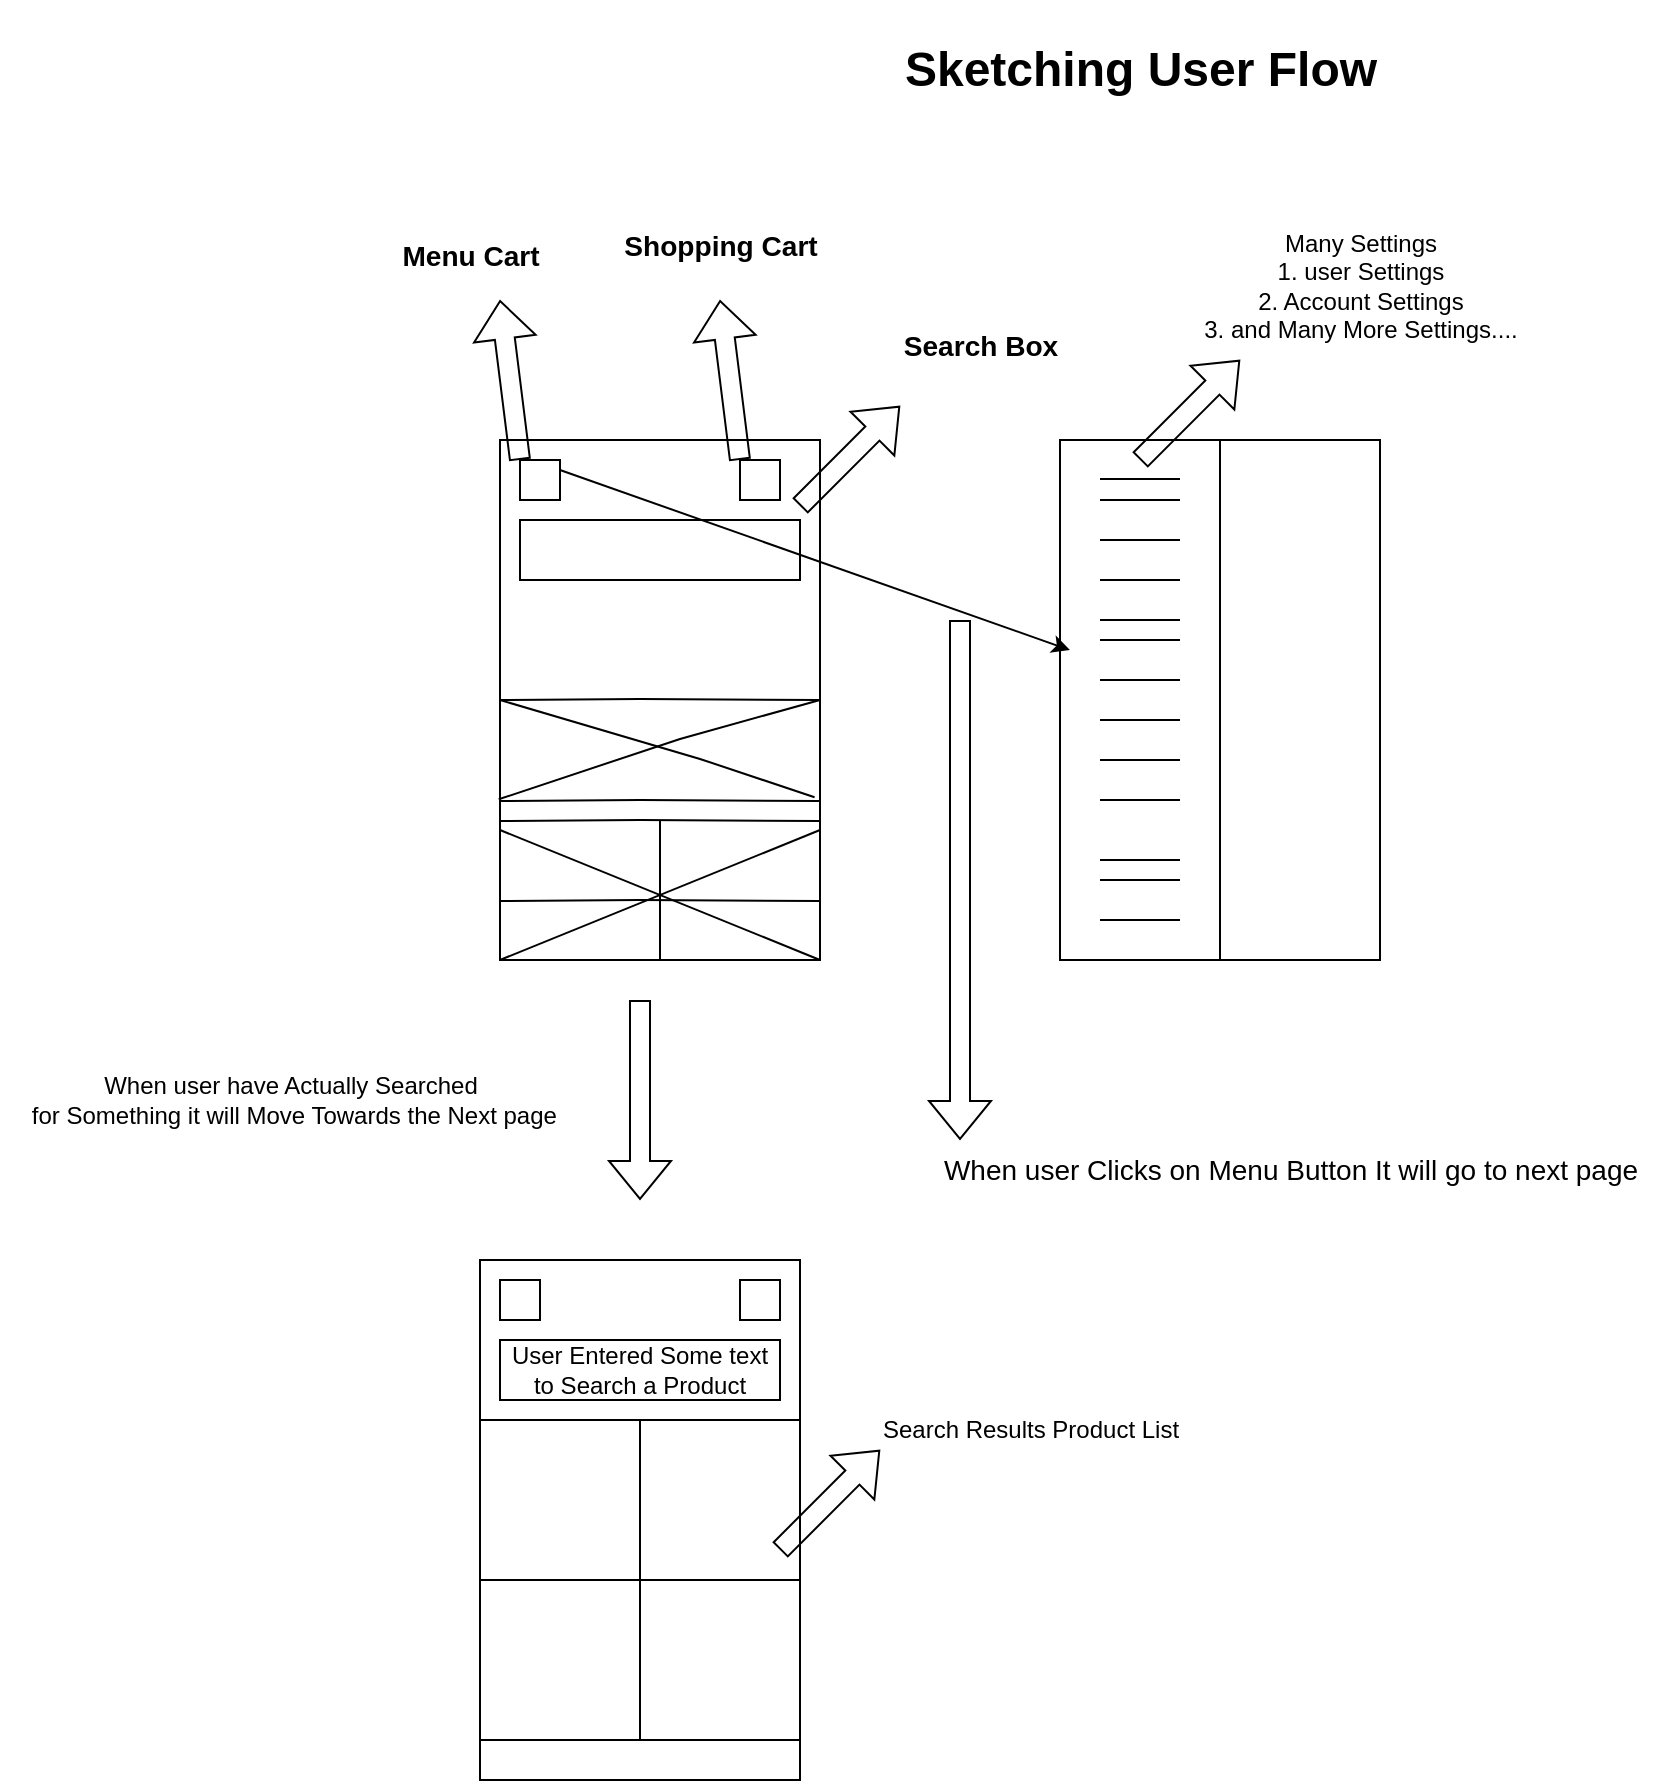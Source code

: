 <mxfile version="26.0.6">
  <diagram name="Page-1" id="hyJgFCHCDeji8TDfh1BZ">
    <mxGraphModel dx="4049" dy="1103" grid="1" gridSize="10" guides="1" tooltips="1" connect="1" arrows="1" fold="1" page="1" pageScale="1" pageWidth="2000" pageHeight="2000" math="0" shadow="0">
      <root>
        <mxCell id="0" />
        <mxCell id="1" parent="0" />
        <mxCell id="HOKdd1KIGp4I5RpGJCPn-2" value="&lt;h1&gt;Sketching User Flow&lt;/h1&gt;" style="text;html=1;align=center;verticalAlign=middle;resizable=0;points=[];autosize=1;strokeColor=none;fillColor=none;" vertex="1" parent="1">
          <mxGeometry x="270" y="20" width="260" height="70" as="geometry" />
        </mxCell>
        <mxCell id="HOKdd1KIGp4I5RpGJCPn-5" value="" style="rounded=0;whiteSpace=wrap;html=1;" vertex="1" parent="1">
          <mxGeometry x="80" y="240" width="160" height="260" as="geometry" />
        </mxCell>
        <mxCell id="HOKdd1KIGp4I5RpGJCPn-6" value="" style="endArrow=none;html=1;rounded=0;entryX=1;entryY=0.5;entryDx=0;entryDy=0;exitX=0;exitY=0.5;exitDx=0;exitDy=0;" edge="1" parent="1" source="HOKdd1KIGp4I5RpGJCPn-5" target="HOKdd1KIGp4I5RpGJCPn-5">
          <mxGeometry width="50" height="50" relative="1" as="geometry">
            <mxPoint x="110" y="369.47" as="sourcePoint" />
            <mxPoint x="190" y="369.47" as="targetPoint" />
            <Array as="points">
              <mxPoint x="150" y="369.47" />
            </Array>
          </mxGeometry>
        </mxCell>
        <mxCell id="HOKdd1KIGp4I5RpGJCPn-7" value="" style="endArrow=none;html=1;rounded=0;entryX=1;entryY=0.5;entryDx=0;entryDy=0;exitX=0;exitY=0.5;exitDx=0;exitDy=0;" edge="1" parent="1">
          <mxGeometry width="50" height="50" relative="1" as="geometry">
            <mxPoint x="80" y="420.53" as="sourcePoint" />
            <mxPoint x="240" y="420.53" as="targetPoint" />
            <Array as="points">
              <mxPoint x="150" y="420" />
            </Array>
          </mxGeometry>
        </mxCell>
        <mxCell id="HOKdd1KIGp4I5RpGJCPn-8" value="" style="endArrow=none;html=1;rounded=0;entryX=1;entryY=0.5;entryDx=0;entryDy=0;exitX=-0.004;exitY=0.691;exitDx=0;exitDy=0;exitPerimeter=0;" edge="1" parent="1" source="HOKdd1KIGp4I5RpGJCPn-5" target="HOKdd1KIGp4I5RpGJCPn-5">
          <mxGeometry width="50" height="50" relative="1" as="geometry">
            <mxPoint x="100" y="390" as="sourcePoint" />
            <mxPoint x="260" y="390" as="targetPoint" />
            <Array as="points">
              <mxPoint x="170" y="389.47" />
            </Array>
          </mxGeometry>
        </mxCell>
        <mxCell id="HOKdd1KIGp4I5RpGJCPn-9" value="" style="endArrow=none;html=1;rounded=0;entryX=0.983;entryY=0.687;entryDx=0;entryDy=0;exitX=0;exitY=0.5;exitDx=0;exitDy=0;entryPerimeter=0;" edge="1" parent="1" source="HOKdd1KIGp4I5RpGJCPn-5" target="HOKdd1KIGp4I5RpGJCPn-5">
          <mxGeometry width="50" height="50" relative="1" as="geometry">
            <mxPoint x="110" y="400" as="sourcePoint" />
            <mxPoint x="270" y="400" as="targetPoint" />
            <Array as="points">
              <mxPoint x="180" y="399.47" />
            </Array>
          </mxGeometry>
        </mxCell>
        <mxCell id="HOKdd1KIGp4I5RpGJCPn-10" value="" style="endArrow=none;html=1;rounded=0;entryX=1;entryY=0.5;entryDx=0;entryDy=0;exitX=0;exitY=0.5;exitDx=0;exitDy=0;" edge="1" parent="1">
          <mxGeometry width="50" height="50" relative="1" as="geometry">
            <mxPoint x="80" y="430.53" as="sourcePoint" />
            <mxPoint x="240" y="430.53" as="targetPoint" />
            <Array as="points">
              <mxPoint x="150" y="430" />
            </Array>
          </mxGeometry>
        </mxCell>
        <mxCell id="HOKdd1KIGp4I5RpGJCPn-11" value="" style="endArrow=none;html=1;rounded=0;entryX=1;entryY=0.5;entryDx=0;entryDy=0;exitX=0;exitY=0.5;exitDx=0;exitDy=0;" edge="1" parent="1">
          <mxGeometry width="50" height="50" relative="1" as="geometry">
            <mxPoint x="80" y="470.53" as="sourcePoint" />
            <mxPoint x="240" y="470.53" as="targetPoint" />
            <Array as="points">
              <mxPoint x="150" y="470" />
            </Array>
          </mxGeometry>
        </mxCell>
        <mxCell id="HOKdd1KIGp4I5RpGJCPn-13" value="" style="endArrow=none;html=1;rounded=0;entryX=1;entryY=1;entryDx=0;entryDy=0;exitX=0;exitY=0.75;exitDx=0;exitDy=0;" edge="1" parent="1" source="HOKdd1KIGp4I5RpGJCPn-5" target="HOKdd1KIGp4I5RpGJCPn-5">
          <mxGeometry width="50" height="50" relative="1" as="geometry">
            <mxPoint x="150" y="440" as="sourcePoint" />
            <mxPoint x="310" y="440" as="targetPoint" />
            <Array as="points" />
          </mxGeometry>
        </mxCell>
        <mxCell id="HOKdd1KIGp4I5RpGJCPn-14" value="" style="endArrow=none;html=1;rounded=0;entryX=1;entryY=0.75;entryDx=0;entryDy=0;exitX=0;exitY=1;exitDx=0;exitDy=0;" edge="1" parent="1" source="HOKdd1KIGp4I5RpGJCPn-5" target="HOKdd1KIGp4I5RpGJCPn-5">
          <mxGeometry width="50" height="50" relative="1" as="geometry">
            <mxPoint x="160" y="450" as="sourcePoint" />
            <mxPoint x="320" y="450" as="targetPoint" />
            <Array as="points" />
          </mxGeometry>
        </mxCell>
        <mxCell id="HOKdd1KIGp4I5RpGJCPn-15" value="" style="endArrow=none;html=1;rounded=0;entryX=0.5;entryY=1;entryDx=0;entryDy=0;" edge="1" parent="1" target="HOKdd1KIGp4I5RpGJCPn-5">
          <mxGeometry width="50" height="50" relative="1" as="geometry">
            <mxPoint x="160" y="430" as="sourcePoint" />
            <mxPoint x="330" y="460" as="targetPoint" />
            <Array as="points">
              <mxPoint x="160" y="480" />
            </Array>
          </mxGeometry>
        </mxCell>
        <mxCell id="HOKdd1KIGp4I5RpGJCPn-16" value="" style="rounded=0;whiteSpace=wrap;html=1;" vertex="1" parent="1">
          <mxGeometry x="90" y="280" width="140" height="30" as="geometry" />
        </mxCell>
        <mxCell id="HOKdd1KIGp4I5RpGJCPn-17" value="" style="shape=flexArrow;endArrow=classic;html=1;rounded=0;" edge="1" parent="1">
          <mxGeometry width="50" height="50" relative="1" as="geometry">
            <mxPoint x="230" y="273" as="sourcePoint" />
            <mxPoint x="280" y="223" as="targetPoint" />
          </mxGeometry>
        </mxCell>
        <mxCell id="HOKdd1KIGp4I5RpGJCPn-18" value="&lt;h3&gt;Search Box&lt;/h3&gt;" style="text;html=1;align=center;verticalAlign=middle;resizable=0;points=[];autosize=1;strokeColor=none;fillColor=none;" vertex="1" parent="1">
          <mxGeometry x="270" y="163" width="100" height="60" as="geometry" />
        </mxCell>
        <mxCell id="HOKdd1KIGp4I5RpGJCPn-19" value="" style="rounded=0;whiteSpace=wrap;html=1;" vertex="1" parent="1">
          <mxGeometry x="200" y="250" width="20" height="20" as="geometry" />
        </mxCell>
        <mxCell id="HOKdd1KIGp4I5RpGJCPn-21" value="" style="shape=flexArrow;endArrow=classic;html=1;rounded=0;" edge="1" parent="1">
          <mxGeometry width="50" height="50" relative="1" as="geometry">
            <mxPoint x="200" y="250" as="sourcePoint" />
            <mxPoint x="190" y="170" as="targetPoint" />
          </mxGeometry>
        </mxCell>
        <mxCell id="HOKdd1KIGp4I5RpGJCPn-22" value="&lt;h3&gt;Shopping Cart&lt;/h3&gt;" style="text;html=1;align=center;verticalAlign=middle;resizable=0;points=[];autosize=1;strokeColor=none;fillColor=none;" vertex="1" parent="1">
          <mxGeometry x="130" y="113" width="120" height="60" as="geometry" />
        </mxCell>
        <mxCell id="HOKdd1KIGp4I5RpGJCPn-23" value="" style="rounded=0;whiteSpace=wrap;html=1;" vertex="1" parent="1">
          <mxGeometry x="90" y="250" width="20" height="20" as="geometry" />
        </mxCell>
        <mxCell id="HOKdd1KIGp4I5RpGJCPn-24" value="" style="shape=flexArrow;endArrow=classic;html=1;rounded=0;" edge="1" parent="1">
          <mxGeometry width="50" height="50" relative="1" as="geometry">
            <mxPoint x="90" y="250" as="sourcePoint" />
            <mxPoint x="80" y="170" as="targetPoint" />
          </mxGeometry>
        </mxCell>
        <mxCell id="HOKdd1KIGp4I5RpGJCPn-25" value="&lt;h3&gt;Menu Cart&lt;/h3&gt;&lt;div&gt;&lt;br&gt;&lt;/div&gt;" style="text;html=1;align=center;verticalAlign=middle;resizable=0;points=[];autosize=1;strokeColor=none;fillColor=none;" vertex="1" parent="1">
          <mxGeometry x="20" y="120" width="90" height="70" as="geometry" />
        </mxCell>
        <mxCell id="HOKdd1KIGp4I5RpGJCPn-26" value="" style="rounded=0;whiteSpace=wrap;html=1;" vertex="1" parent="1">
          <mxGeometry x="360" y="240" width="160" height="260" as="geometry" />
        </mxCell>
        <mxCell id="HOKdd1KIGp4I5RpGJCPn-27" value="" style="endArrow=classic;html=1;rounded=0;exitX=1;exitY=0.25;exitDx=0;exitDy=0;entryX=0.031;entryY=0.404;entryDx=0;entryDy=0;entryPerimeter=0;" edge="1" parent="1" source="HOKdd1KIGp4I5RpGJCPn-23" target="HOKdd1KIGp4I5RpGJCPn-26">
          <mxGeometry width="50" height="50" relative="1" as="geometry">
            <mxPoint x="400" y="420" as="sourcePoint" />
            <mxPoint x="450" y="370" as="targetPoint" />
          </mxGeometry>
        </mxCell>
        <mxCell id="HOKdd1KIGp4I5RpGJCPn-28" value="" style="shape=flexArrow;endArrow=classic;html=1;rounded=0;fillColor=light-dark(transparent,#00FF00);" edge="1" parent="1">
          <mxGeometry width="50" height="50" relative="1" as="geometry">
            <mxPoint x="310" y="330" as="sourcePoint" />
            <mxPoint x="310" y="590" as="targetPoint" />
          </mxGeometry>
        </mxCell>
        <mxCell id="HOKdd1KIGp4I5RpGJCPn-29" value="&lt;font style=&quot;font-size: 14px;&quot;&gt;When user Clicks on Menu Button It will go to next page&lt;/font&gt;" style="text;html=1;align=center;verticalAlign=middle;resizable=0;points=[];autosize=1;strokeColor=none;fillColor=none;" vertex="1" parent="1">
          <mxGeometry x="290" y="590" width="370" height="30" as="geometry" />
        </mxCell>
        <mxCell id="HOKdd1KIGp4I5RpGJCPn-452" value="" style="endArrow=none;html=1;rounded=0;entryX=0.5;entryY=0;entryDx=0;entryDy=0;exitX=0.5;exitY=1;exitDx=0;exitDy=0;" edge="1" parent="1" source="HOKdd1KIGp4I5RpGJCPn-26" target="HOKdd1KIGp4I5RpGJCPn-26">
          <mxGeometry width="50" height="50" relative="1" as="geometry">
            <mxPoint x="670" y="330" as="sourcePoint" />
            <mxPoint x="720" y="280" as="targetPoint" />
          </mxGeometry>
        </mxCell>
        <mxCell id="HOKdd1KIGp4I5RpGJCPn-454" value="" style="endArrow=none;html=1;rounded=0;" edge="1" parent="1">
          <mxGeometry width="50" height="50" relative="1" as="geometry">
            <mxPoint x="380" y="270" as="sourcePoint" />
            <mxPoint x="420" y="270" as="targetPoint" />
          </mxGeometry>
        </mxCell>
        <mxCell id="HOKdd1KIGp4I5RpGJCPn-455" value="" style="endArrow=none;html=1;rounded=0;" edge="1" parent="1">
          <mxGeometry width="50" height="50" relative="1" as="geometry">
            <mxPoint x="380" y="290" as="sourcePoint" />
            <mxPoint x="420" y="290" as="targetPoint" />
          </mxGeometry>
        </mxCell>
        <mxCell id="HOKdd1KIGp4I5RpGJCPn-456" value="" style="endArrow=none;html=1;rounded=0;" edge="1" parent="1">
          <mxGeometry width="50" height="50" relative="1" as="geometry">
            <mxPoint x="380" y="310" as="sourcePoint" />
            <mxPoint x="420" y="310" as="targetPoint" />
          </mxGeometry>
        </mxCell>
        <mxCell id="HOKdd1KIGp4I5RpGJCPn-457" value="" style="endArrow=none;html=1;rounded=0;" edge="1" parent="1">
          <mxGeometry width="50" height="50" relative="1" as="geometry">
            <mxPoint x="380" y="259.55" as="sourcePoint" />
            <mxPoint x="420" y="259.55" as="targetPoint" />
          </mxGeometry>
        </mxCell>
        <mxCell id="HOKdd1KIGp4I5RpGJCPn-458" value="" style="endArrow=none;html=1;rounded=0;" edge="1" parent="1">
          <mxGeometry width="50" height="50" relative="1" as="geometry">
            <mxPoint x="380" y="330" as="sourcePoint" />
            <mxPoint x="420" y="330" as="targetPoint" />
          </mxGeometry>
        </mxCell>
        <mxCell id="HOKdd1KIGp4I5RpGJCPn-459" value="" style="endArrow=none;html=1;rounded=0;" edge="1" parent="1">
          <mxGeometry width="50" height="50" relative="1" as="geometry">
            <mxPoint x="380" y="340" as="sourcePoint" />
            <mxPoint x="420" y="340" as="targetPoint" />
          </mxGeometry>
        </mxCell>
        <mxCell id="HOKdd1KIGp4I5RpGJCPn-460" value="" style="endArrow=none;html=1;rounded=0;" edge="1" parent="1">
          <mxGeometry width="50" height="50" relative="1" as="geometry">
            <mxPoint x="380" y="360" as="sourcePoint" />
            <mxPoint x="420" y="360" as="targetPoint" />
          </mxGeometry>
        </mxCell>
        <mxCell id="HOKdd1KIGp4I5RpGJCPn-461" value="" style="endArrow=none;html=1;rounded=0;" edge="1" parent="1">
          <mxGeometry width="50" height="50" relative="1" as="geometry">
            <mxPoint x="380" y="380" as="sourcePoint" />
            <mxPoint x="420" y="380" as="targetPoint" />
          </mxGeometry>
        </mxCell>
        <mxCell id="HOKdd1KIGp4I5RpGJCPn-462" value="" style="endArrow=none;html=1;rounded=0;" edge="1" parent="1">
          <mxGeometry width="50" height="50" relative="1" as="geometry">
            <mxPoint x="380" y="400" as="sourcePoint" />
            <mxPoint x="420" y="400" as="targetPoint" />
          </mxGeometry>
        </mxCell>
        <mxCell id="HOKdd1KIGp4I5RpGJCPn-463" value="" style="endArrow=none;html=1;rounded=0;" edge="1" parent="1">
          <mxGeometry width="50" height="50" relative="1" as="geometry">
            <mxPoint x="380" y="420" as="sourcePoint" />
            <mxPoint x="420" y="420" as="targetPoint" />
          </mxGeometry>
        </mxCell>
        <mxCell id="HOKdd1KIGp4I5RpGJCPn-464" value="" style="endArrow=none;html=1;rounded=0;" edge="1" parent="1">
          <mxGeometry width="50" height="50" relative="1" as="geometry">
            <mxPoint x="380" y="460" as="sourcePoint" />
            <mxPoint x="420" y="460" as="targetPoint" />
          </mxGeometry>
        </mxCell>
        <mxCell id="HOKdd1KIGp4I5RpGJCPn-465" value="" style="endArrow=none;html=1;rounded=0;" edge="1" parent="1">
          <mxGeometry width="50" height="50" relative="1" as="geometry">
            <mxPoint x="380" y="450" as="sourcePoint" />
            <mxPoint x="420" y="450" as="targetPoint" />
          </mxGeometry>
        </mxCell>
        <mxCell id="HOKdd1KIGp4I5RpGJCPn-466" value="" style="endArrow=none;html=1;rounded=0;" edge="1" parent="1">
          <mxGeometry width="50" height="50" relative="1" as="geometry">
            <mxPoint x="380" y="480" as="sourcePoint" />
            <mxPoint x="420" y="480" as="targetPoint" />
          </mxGeometry>
        </mxCell>
        <mxCell id="HOKdd1KIGp4I5RpGJCPn-467" value="" style="shape=flexArrow;endArrow=classic;html=1;rounded=0;fillColor=light-dark(transparent,#009900);" edge="1" parent="1">
          <mxGeometry width="50" height="50" relative="1" as="geometry">
            <mxPoint x="400" y="250" as="sourcePoint" />
            <mxPoint x="450" y="200" as="targetPoint" />
          </mxGeometry>
        </mxCell>
        <mxCell id="HOKdd1KIGp4I5RpGJCPn-468" value="Many Settings&lt;div&gt;1. user Settings&lt;/div&gt;&lt;div&gt;2. Account Settings&lt;/div&gt;&lt;div&gt;3. and Many More Settings....&lt;/div&gt;" style="text;html=1;align=center;verticalAlign=middle;resizable=0;points=[];autosize=1;strokeColor=none;fillColor=none;" vertex="1" parent="1">
          <mxGeometry x="420" y="128" width="180" height="70" as="geometry" />
        </mxCell>
        <mxCell id="HOKdd1KIGp4I5RpGJCPn-470" value="" style="shape=flexArrow;endArrow=classic;html=1;rounded=0;" edge="1" parent="1">
          <mxGeometry width="50" height="50" relative="1" as="geometry">
            <mxPoint x="150" y="520" as="sourcePoint" />
            <mxPoint x="150" y="620" as="targetPoint" />
          </mxGeometry>
        </mxCell>
        <mxCell id="HOKdd1KIGp4I5RpGJCPn-471" value="" style="rounded=0;whiteSpace=wrap;html=1;" vertex="1" parent="1">
          <mxGeometry x="70" y="650" width="160" height="260" as="geometry" />
        </mxCell>
        <mxCell id="HOKdd1KIGp4I5RpGJCPn-472" value="When user have Actually Searched&lt;div&gt;&amp;nbsp;for Something it will Move Towards the Next page&lt;/div&gt;" style="text;html=1;align=center;verticalAlign=middle;resizable=0;points=[];autosize=1;strokeColor=none;fillColor=none;" vertex="1" parent="1">
          <mxGeometry x="-170" y="550" width="290" height="40" as="geometry" />
        </mxCell>
        <mxCell id="HOKdd1KIGp4I5RpGJCPn-473" value="User Entered Some text to Search a Product" style="rounded=0;whiteSpace=wrap;html=1;" vertex="1" parent="1">
          <mxGeometry x="80" y="690" width="140" height="30" as="geometry" />
        </mxCell>
        <mxCell id="HOKdd1KIGp4I5RpGJCPn-474" value="" style="rounded=0;whiteSpace=wrap;html=1;" vertex="1" parent="1">
          <mxGeometry x="200" y="660" width="20" height="20" as="geometry" />
        </mxCell>
        <mxCell id="HOKdd1KIGp4I5RpGJCPn-475" value="" style="rounded=0;whiteSpace=wrap;html=1;" vertex="1" parent="1">
          <mxGeometry x="80" y="660" width="20" height="20" as="geometry" />
        </mxCell>
        <mxCell id="HOKdd1KIGp4I5RpGJCPn-476" value="" style="whiteSpace=wrap;html=1;aspect=fixed;" vertex="1" parent="1">
          <mxGeometry x="70" y="730" width="80" height="80" as="geometry" />
        </mxCell>
        <mxCell id="HOKdd1KIGp4I5RpGJCPn-477" value="" style="whiteSpace=wrap;html=1;aspect=fixed;" vertex="1" parent="1">
          <mxGeometry x="150" y="730" width="80" height="80" as="geometry" />
        </mxCell>
        <mxCell id="HOKdd1KIGp4I5RpGJCPn-478" value="" style="whiteSpace=wrap;html=1;aspect=fixed;" vertex="1" parent="1">
          <mxGeometry x="70" y="810" width="80" height="80" as="geometry" />
        </mxCell>
        <mxCell id="HOKdd1KIGp4I5RpGJCPn-479" value="" style="whiteSpace=wrap;html=1;aspect=fixed;" vertex="1" parent="1">
          <mxGeometry x="150" y="810" width="80" height="80" as="geometry" />
        </mxCell>
        <mxCell id="HOKdd1KIGp4I5RpGJCPn-480" value="" style="shape=flexArrow;endArrow=classic;html=1;rounded=0;fillColor=light-dark(transparent,#33FF33);strokeColor=light-dark(#000000,#1A1A1A);" edge="1" parent="1">
          <mxGeometry width="50" height="50" relative="1" as="geometry">
            <mxPoint x="220" y="795" as="sourcePoint" />
            <mxPoint x="270" y="745" as="targetPoint" />
          </mxGeometry>
        </mxCell>
        <mxCell id="HOKdd1KIGp4I5RpGJCPn-481" value="Search Results Product List" style="text;html=1;align=center;verticalAlign=middle;resizable=0;points=[];autosize=1;strokeColor=none;fillColor=none;" vertex="1" parent="1">
          <mxGeometry x="260" y="720" width="170" height="30" as="geometry" />
        </mxCell>
      </root>
    </mxGraphModel>
  </diagram>
</mxfile>
